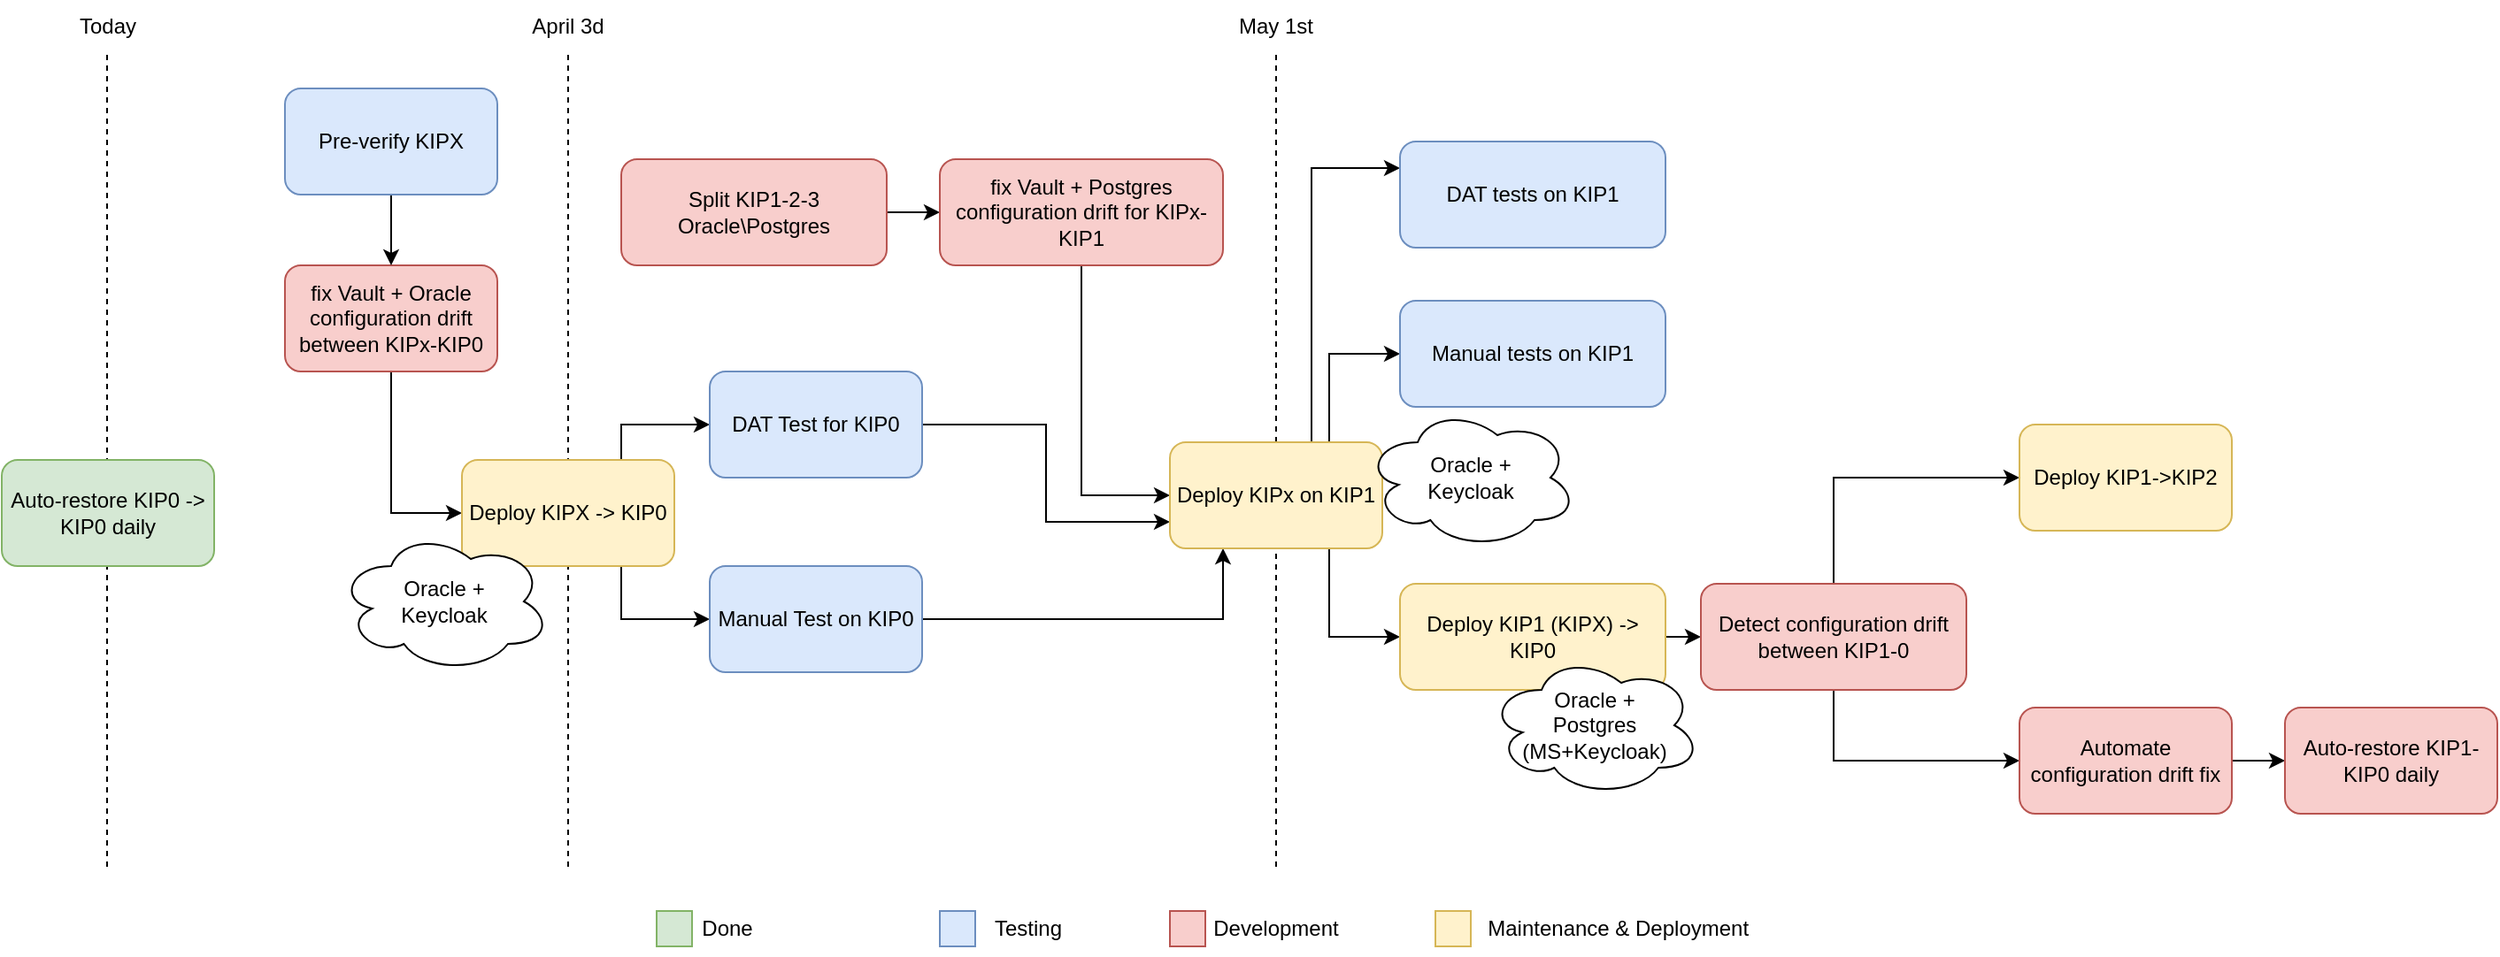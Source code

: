 <mxfile version="21.0.10" type="github">
  <diagram name="Page-1" id="zjmSkFf3N7D6mE1VtNUy">
    <mxGraphModel dx="2021" dy="795" grid="1" gridSize="10" guides="1" tooltips="1" connect="1" arrows="1" fold="1" page="1" pageScale="1" pageWidth="827" pageHeight="1169" math="0" shadow="0">
      <root>
        <mxCell id="0" />
        <mxCell id="1" parent="0" />
        <mxCell id="AuMvvWa5Z8iLzGaw_m6S-1" value="" style="endArrow=none;dashed=1;html=1;rounded=0;" edge="1" parent="1">
          <mxGeometry width="50" height="50" relative="1" as="geometry">
            <mxPoint x="200" y="500" as="sourcePoint" />
            <mxPoint x="200" y="40" as="targetPoint" />
          </mxGeometry>
        </mxCell>
        <mxCell id="AuMvvWa5Z8iLzGaw_m6S-2" value="April 3d" style="text;strokeColor=none;align=center;fillColor=none;html=1;verticalAlign=middle;whiteSpace=wrap;rounded=0;" vertex="1" parent="1">
          <mxGeometry x="170" y="10" width="60" height="30" as="geometry" />
        </mxCell>
        <mxCell id="AuMvvWa5Z8iLzGaw_m6S-7" style="edgeStyle=orthogonalEdgeStyle;rounded=0;orthogonalLoop=1;jettySize=auto;html=1;exitX=0.5;exitY=1;exitDx=0;exitDy=0;entryX=0;entryY=0.5;entryDx=0;entryDy=0;" edge="1" parent="1" source="AuMvvWa5Z8iLzGaw_m6S-3" target="AuMvvWa5Z8iLzGaw_m6S-6">
          <mxGeometry relative="1" as="geometry" />
        </mxCell>
        <mxCell id="AuMvvWa5Z8iLzGaw_m6S-3" value="fix Vault + Oracle configuration drift between KIPx-KIP0" style="rounded=1;whiteSpace=wrap;html=1;fillColor=#f8cecc;strokeColor=#b85450;" vertex="1" parent="1">
          <mxGeometry x="40" y="160" width="120" height="60" as="geometry" />
        </mxCell>
        <mxCell id="AuMvvWa5Z8iLzGaw_m6S-5" value="" style="edgeStyle=orthogonalEdgeStyle;rounded=0;orthogonalLoop=1;jettySize=auto;html=1;" edge="1" parent="1" source="AuMvvWa5Z8iLzGaw_m6S-4" target="AuMvvWa5Z8iLzGaw_m6S-3">
          <mxGeometry relative="1" as="geometry" />
        </mxCell>
        <mxCell id="AuMvvWa5Z8iLzGaw_m6S-4" value="Pre-verify KIPX" style="rounded=1;whiteSpace=wrap;html=1;fillColor=#dae8fc;strokeColor=#6c8ebf;" vertex="1" parent="1">
          <mxGeometry x="40" y="60" width="120" height="60" as="geometry" />
        </mxCell>
        <mxCell id="AuMvvWa5Z8iLzGaw_m6S-13" style="edgeStyle=orthogonalEdgeStyle;rounded=0;orthogonalLoop=1;jettySize=auto;html=1;exitX=0.75;exitY=0;exitDx=0;exitDy=0;entryX=0;entryY=0.5;entryDx=0;entryDy=0;" edge="1" parent="1" source="AuMvvWa5Z8iLzGaw_m6S-6" target="AuMvvWa5Z8iLzGaw_m6S-10">
          <mxGeometry relative="1" as="geometry" />
        </mxCell>
        <mxCell id="AuMvvWa5Z8iLzGaw_m6S-14" style="edgeStyle=orthogonalEdgeStyle;rounded=0;orthogonalLoop=1;jettySize=auto;html=1;exitX=0.75;exitY=1;exitDx=0;exitDy=0;entryX=0;entryY=0.5;entryDx=0;entryDy=0;" edge="1" parent="1" source="AuMvvWa5Z8iLzGaw_m6S-6" target="AuMvvWa5Z8iLzGaw_m6S-11">
          <mxGeometry relative="1" as="geometry" />
        </mxCell>
        <mxCell id="AuMvvWa5Z8iLzGaw_m6S-6" value="Deploy KIPX -&amp;gt; KIP0" style="rounded=1;whiteSpace=wrap;html=1;fillColor=#fff2cc;strokeColor=#d6b656;" vertex="1" parent="1">
          <mxGeometry x="140" y="270" width="120" height="60" as="geometry" />
        </mxCell>
        <mxCell id="AuMvvWa5Z8iLzGaw_m6S-8" value="" style="endArrow=none;dashed=1;html=1;rounded=0;" edge="1" parent="1">
          <mxGeometry width="50" height="50" relative="1" as="geometry">
            <mxPoint x="600" y="500" as="sourcePoint" />
            <mxPoint x="600" y="40" as="targetPoint" />
          </mxGeometry>
        </mxCell>
        <mxCell id="AuMvvWa5Z8iLzGaw_m6S-9" value="May 1st" style="text;strokeColor=none;align=center;fillColor=none;html=1;verticalAlign=middle;whiteSpace=wrap;rounded=0;" vertex="1" parent="1">
          <mxGeometry x="570" y="10" width="60" height="30" as="geometry" />
        </mxCell>
        <mxCell id="AuMvvWa5Z8iLzGaw_m6S-21" style="edgeStyle=orthogonalEdgeStyle;rounded=0;orthogonalLoop=1;jettySize=auto;html=1;exitX=1;exitY=0.5;exitDx=0;exitDy=0;entryX=0;entryY=0.75;entryDx=0;entryDy=0;" edge="1" parent="1" source="AuMvvWa5Z8iLzGaw_m6S-10" target="AuMvvWa5Z8iLzGaw_m6S-17">
          <mxGeometry relative="1" as="geometry" />
        </mxCell>
        <mxCell id="AuMvvWa5Z8iLzGaw_m6S-10" value="DAT Test for KIP0" style="rounded=1;whiteSpace=wrap;html=1;fillColor=#dae8fc;strokeColor=#6c8ebf;" vertex="1" parent="1">
          <mxGeometry x="280" y="220" width="120" height="60" as="geometry" />
        </mxCell>
        <mxCell id="AuMvvWa5Z8iLzGaw_m6S-22" style="edgeStyle=orthogonalEdgeStyle;rounded=0;orthogonalLoop=1;jettySize=auto;html=1;exitX=1;exitY=0.5;exitDx=0;exitDy=0;entryX=0.25;entryY=1;entryDx=0;entryDy=0;" edge="1" parent="1" source="AuMvvWa5Z8iLzGaw_m6S-11" target="AuMvvWa5Z8iLzGaw_m6S-17">
          <mxGeometry relative="1" as="geometry" />
        </mxCell>
        <mxCell id="AuMvvWa5Z8iLzGaw_m6S-11" value="Manual Test on KIP0" style="rounded=1;whiteSpace=wrap;html=1;fillColor=#dae8fc;strokeColor=#6c8ebf;" vertex="1" parent="1">
          <mxGeometry x="280" y="330" width="120" height="60" as="geometry" />
        </mxCell>
        <mxCell id="AuMvvWa5Z8iLzGaw_m6S-16" style="edgeStyle=orthogonalEdgeStyle;rounded=0;orthogonalLoop=1;jettySize=auto;html=1;exitX=1;exitY=0.5;exitDx=0;exitDy=0;entryX=0;entryY=0.5;entryDx=0;entryDy=0;" edge="1" parent="1" source="AuMvvWa5Z8iLzGaw_m6S-12" target="AuMvvWa5Z8iLzGaw_m6S-15">
          <mxGeometry relative="1" as="geometry" />
        </mxCell>
        <mxCell id="AuMvvWa5Z8iLzGaw_m6S-12" value="Split KIP1-2-3 Oracle\Postgres" style="rounded=1;whiteSpace=wrap;html=1;fillColor=#f8cecc;strokeColor=#b85450;" vertex="1" parent="1">
          <mxGeometry x="230" y="100" width="150" height="60" as="geometry" />
        </mxCell>
        <mxCell id="AuMvvWa5Z8iLzGaw_m6S-18" style="edgeStyle=orthogonalEdgeStyle;rounded=0;orthogonalLoop=1;jettySize=auto;html=1;exitX=0.5;exitY=1;exitDx=0;exitDy=0;entryX=0;entryY=0.5;entryDx=0;entryDy=0;" edge="1" parent="1" source="AuMvvWa5Z8iLzGaw_m6S-15" target="AuMvvWa5Z8iLzGaw_m6S-17">
          <mxGeometry relative="1" as="geometry" />
        </mxCell>
        <mxCell id="AuMvvWa5Z8iLzGaw_m6S-15" value="fix Vault + Postgres configuration drift for KIPx-KIP1" style="rounded=1;whiteSpace=wrap;html=1;fillColor=#f8cecc;strokeColor=#b85450;" vertex="1" parent="1">
          <mxGeometry x="410" y="100" width="160" height="60" as="geometry" />
        </mxCell>
        <mxCell id="AuMvvWa5Z8iLzGaw_m6S-26" style="edgeStyle=orthogonalEdgeStyle;rounded=0;orthogonalLoop=1;jettySize=auto;html=1;exitX=0.75;exitY=0;exitDx=0;exitDy=0;entryX=0;entryY=0.25;entryDx=0;entryDy=0;" edge="1" parent="1" source="AuMvvWa5Z8iLzGaw_m6S-17" target="AuMvvWa5Z8iLzGaw_m6S-19">
          <mxGeometry relative="1" as="geometry">
            <Array as="points">
              <mxPoint x="620" y="260" />
              <mxPoint x="620" y="105" />
            </Array>
          </mxGeometry>
        </mxCell>
        <mxCell id="AuMvvWa5Z8iLzGaw_m6S-27" style="edgeStyle=orthogonalEdgeStyle;rounded=0;orthogonalLoop=1;jettySize=auto;html=1;exitX=0.75;exitY=0;exitDx=0;exitDy=0;entryX=0;entryY=0.5;entryDx=0;entryDy=0;" edge="1" parent="1" source="AuMvvWa5Z8iLzGaw_m6S-17" target="AuMvvWa5Z8iLzGaw_m6S-23">
          <mxGeometry relative="1" as="geometry" />
        </mxCell>
        <mxCell id="AuMvvWa5Z8iLzGaw_m6S-28" style="edgeStyle=orthogonalEdgeStyle;rounded=0;orthogonalLoop=1;jettySize=auto;html=1;exitX=0.75;exitY=1;exitDx=0;exitDy=0;entryX=0;entryY=0.5;entryDx=0;entryDy=0;" edge="1" parent="1" source="AuMvvWa5Z8iLzGaw_m6S-17" target="AuMvvWa5Z8iLzGaw_m6S-25">
          <mxGeometry relative="1" as="geometry" />
        </mxCell>
        <mxCell id="AuMvvWa5Z8iLzGaw_m6S-17" value="Deploy KIPx on KIP1" style="rounded=1;whiteSpace=wrap;html=1;fillColor=#fff2cc;strokeColor=#d6b656;" vertex="1" parent="1">
          <mxGeometry x="540" y="260" width="120" height="60" as="geometry" />
        </mxCell>
        <mxCell id="AuMvvWa5Z8iLzGaw_m6S-19" value="DAT tests on KIP1" style="rounded=1;whiteSpace=wrap;html=1;fillColor=#dae8fc;strokeColor=#6c8ebf;" vertex="1" parent="1">
          <mxGeometry x="670" y="90" width="150" height="60" as="geometry" />
        </mxCell>
        <mxCell id="AuMvvWa5Z8iLzGaw_m6S-23" value="Manual tests on KIP1" style="rounded=1;whiteSpace=wrap;html=1;fillColor=#dae8fc;strokeColor=#6c8ebf;" vertex="1" parent="1">
          <mxGeometry x="670" y="180" width="150" height="60" as="geometry" />
        </mxCell>
        <mxCell id="AuMvvWa5Z8iLzGaw_m6S-33" style="edgeStyle=orthogonalEdgeStyle;rounded=0;orthogonalLoop=1;jettySize=auto;html=1;exitX=1;exitY=0.5;exitDx=0;exitDy=0;entryX=0;entryY=0.5;entryDx=0;entryDy=0;" edge="1" parent="1" source="AuMvvWa5Z8iLzGaw_m6S-25" target="AuMvvWa5Z8iLzGaw_m6S-29">
          <mxGeometry relative="1" as="geometry" />
        </mxCell>
        <mxCell id="AuMvvWa5Z8iLzGaw_m6S-25" value="Deploy KIP1 (KIPX) -&amp;gt; KIP0" style="rounded=1;whiteSpace=wrap;html=1;fillColor=#fff2cc;strokeColor=#d6b656;" vertex="1" parent="1">
          <mxGeometry x="670" y="340" width="150" height="60" as="geometry" />
        </mxCell>
        <mxCell id="AuMvvWa5Z8iLzGaw_m6S-34" style="edgeStyle=orthogonalEdgeStyle;rounded=0;orthogonalLoop=1;jettySize=auto;html=1;exitX=0.5;exitY=0;exitDx=0;exitDy=0;entryX=0;entryY=0.5;entryDx=0;entryDy=0;" edge="1" parent="1" source="AuMvvWa5Z8iLzGaw_m6S-29" target="AuMvvWa5Z8iLzGaw_m6S-30">
          <mxGeometry relative="1" as="geometry" />
        </mxCell>
        <mxCell id="AuMvvWa5Z8iLzGaw_m6S-35" style="edgeStyle=orthogonalEdgeStyle;rounded=0;orthogonalLoop=1;jettySize=auto;html=1;exitX=0.5;exitY=1;exitDx=0;exitDy=0;entryX=0;entryY=0.5;entryDx=0;entryDy=0;" edge="1" parent="1" source="AuMvvWa5Z8iLzGaw_m6S-29" target="AuMvvWa5Z8iLzGaw_m6S-31">
          <mxGeometry relative="1" as="geometry" />
        </mxCell>
        <mxCell id="AuMvvWa5Z8iLzGaw_m6S-29" value="Detect configuration drift between KIP1-0" style="rounded=1;whiteSpace=wrap;html=1;fillColor=#f8cecc;strokeColor=#b85450;" vertex="1" parent="1">
          <mxGeometry x="840" y="340" width="150" height="60" as="geometry" />
        </mxCell>
        <mxCell id="AuMvvWa5Z8iLzGaw_m6S-30" value="Deploy KIP1-&amp;gt;KIP2" style="rounded=1;whiteSpace=wrap;html=1;fillColor=#fff2cc;strokeColor=#d6b656;" vertex="1" parent="1">
          <mxGeometry x="1020" y="250" width="120" height="60" as="geometry" />
        </mxCell>
        <mxCell id="AuMvvWa5Z8iLzGaw_m6S-36" style="edgeStyle=orthogonalEdgeStyle;rounded=0;orthogonalLoop=1;jettySize=auto;html=1;exitX=1;exitY=0.5;exitDx=0;exitDy=0;entryX=0;entryY=0.5;entryDx=0;entryDy=0;" edge="1" parent="1" source="AuMvvWa5Z8iLzGaw_m6S-31" target="AuMvvWa5Z8iLzGaw_m6S-32">
          <mxGeometry relative="1" as="geometry" />
        </mxCell>
        <mxCell id="AuMvvWa5Z8iLzGaw_m6S-31" value="Automate configuration drift fix" style="rounded=1;whiteSpace=wrap;html=1;fillColor=#f8cecc;strokeColor=#b85450;" vertex="1" parent="1">
          <mxGeometry x="1020" y="410" width="120" height="60" as="geometry" />
        </mxCell>
        <mxCell id="AuMvvWa5Z8iLzGaw_m6S-32" value="Auto-restore KIP1-KIP0 daily" style="rounded=1;whiteSpace=wrap;html=1;fillColor=#f8cecc;strokeColor=#b85450;" vertex="1" parent="1">
          <mxGeometry x="1170" y="410" width="120" height="60" as="geometry" />
        </mxCell>
        <mxCell id="AuMvvWa5Z8iLzGaw_m6S-38" value="" style="endArrow=none;dashed=1;html=1;rounded=0;" edge="1" parent="1">
          <mxGeometry width="50" height="50" relative="1" as="geometry">
            <mxPoint x="-60.5" y="500" as="sourcePoint" />
            <mxPoint x="-60.5" y="40" as="targetPoint" />
          </mxGeometry>
        </mxCell>
        <mxCell id="AuMvvWa5Z8iLzGaw_m6S-39" value="Today" style="text;strokeColor=none;align=center;fillColor=none;html=1;verticalAlign=middle;whiteSpace=wrap;rounded=0;" vertex="1" parent="1">
          <mxGeometry x="-90" y="10" width="60" height="30" as="geometry" />
        </mxCell>
        <mxCell id="AuMvvWa5Z8iLzGaw_m6S-37" value="Auto-restore KIP0 -&amp;gt; KIP0 daily" style="rounded=1;whiteSpace=wrap;html=1;fillColor=#d5e8d4;strokeColor=#82b366;" vertex="1" parent="1">
          <mxGeometry x="-120" y="270" width="120" height="60" as="geometry" />
        </mxCell>
        <mxCell id="AuMvvWa5Z8iLzGaw_m6S-42" value="" style="rounded=0;whiteSpace=wrap;html=1;fillColor=#d5e8d4;strokeColor=#82b366;" vertex="1" parent="1">
          <mxGeometry x="250" y="525" width="20" height="20" as="geometry" />
        </mxCell>
        <mxCell id="AuMvvWa5Z8iLzGaw_m6S-43" value="" style="rounded=0;whiteSpace=wrap;html=1;fillColor=#dae8fc;strokeColor=#6c8ebf;" vertex="1" parent="1">
          <mxGeometry x="410" y="525" width="20" height="20" as="geometry" />
        </mxCell>
        <mxCell id="AuMvvWa5Z8iLzGaw_m6S-44" value="" style="rounded=0;whiteSpace=wrap;html=1;fillColor=#f8cecc;strokeColor=#b85450;" vertex="1" parent="1">
          <mxGeometry x="540" y="525" width="20" height="20" as="geometry" />
        </mxCell>
        <mxCell id="AuMvvWa5Z8iLzGaw_m6S-45" value="" style="rounded=0;whiteSpace=wrap;html=1;fillColor=#fff2cc;strokeColor=#d6b656;" vertex="1" parent="1">
          <mxGeometry x="690" y="525" width="20" height="20" as="geometry" />
        </mxCell>
        <mxCell id="AuMvvWa5Z8iLzGaw_m6S-46" value="Done" style="text;strokeColor=none;align=center;fillColor=none;html=1;verticalAlign=middle;whiteSpace=wrap;rounded=0;" vertex="1" parent="1">
          <mxGeometry x="260" y="520" width="60" height="30" as="geometry" />
        </mxCell>
        <mxCell id="AuMvvWa5Z8iLzGaw_m6S-47" value="Testing" style="text;strokeColor=none;align=center;fillColor=none;html=1;verticalAlign=middle;whiteSpace=wrap;rounded=0;" vertex="1" parent="1">
          <mxGeometry x="430" y="520" width="60" height="30" as="geometry" />
        </mxCell>
        <mxCell id="AuMvvWa5Z8iLzGaw_m6S-48" value="Development" style="text;strokeColor=none;align=center;fillColor=none;html=1;verticalAlign=middle;whiteSpace=wrap;rounded=0;" vertex="1" parent="1">
          <mxGeometry x="570" y="520" width="60" height="30" as="geometry" />
        </mxCell>
        <mxCell id="AuMvvWa5Z8iLzGaw_m6S-49" value="Maintenance &amp;amp; Deployment&amp;nbsp;" style="text;strokeColor=none;align=center;fillColor=none;html=1;verticalAlign=middle;whiteSpace=wrap;rounded=0;" vertex="1" parent="1">
          <mxGeometry x="710" y="520" width="170" height="30" as="geometry" />
        </mxCell>
        <mxCell id="AuMvvWa5Z8iLzGaw_m6S-50" value="Oracle + &lt;br&gt;Keycloak" style="ellipse;shape=cloud;whiteSpace=wrap;html=1;" vertex="1" parent="1">
          <mxGeometry x="70" y="310" width="120" height="80" as="geometry" />
        </mxCell>
        <mxCell id="AuMvvWa5Z8iLzGaw_m6S-51" value="Oracle + &lt;br&gt;Keycloak" style="ellipse;shape=cloud;whiteSpace=wrap;html=1;" vertex="1" parent="1">
          <mxGeometry x="650" y="240" width="120" height="80" as="geometry" />
        </mxCell>
        <mxCell id="AuMvvWa5Z8iLzGaw_m6S-52" value="Oracle + &lt;br&gt;Postgres (MS+Keycloak)" style="ellipse;shape=cloud;whiteSpace=wrap;html=1;" vertex="1" parent="1">
          <mxGeometry x="720" y="380" width="120" height="80" as="geometry" />
        </mxCell>
      </root>
    </mxGraphModel>
  </diagram>
</mxfile>
